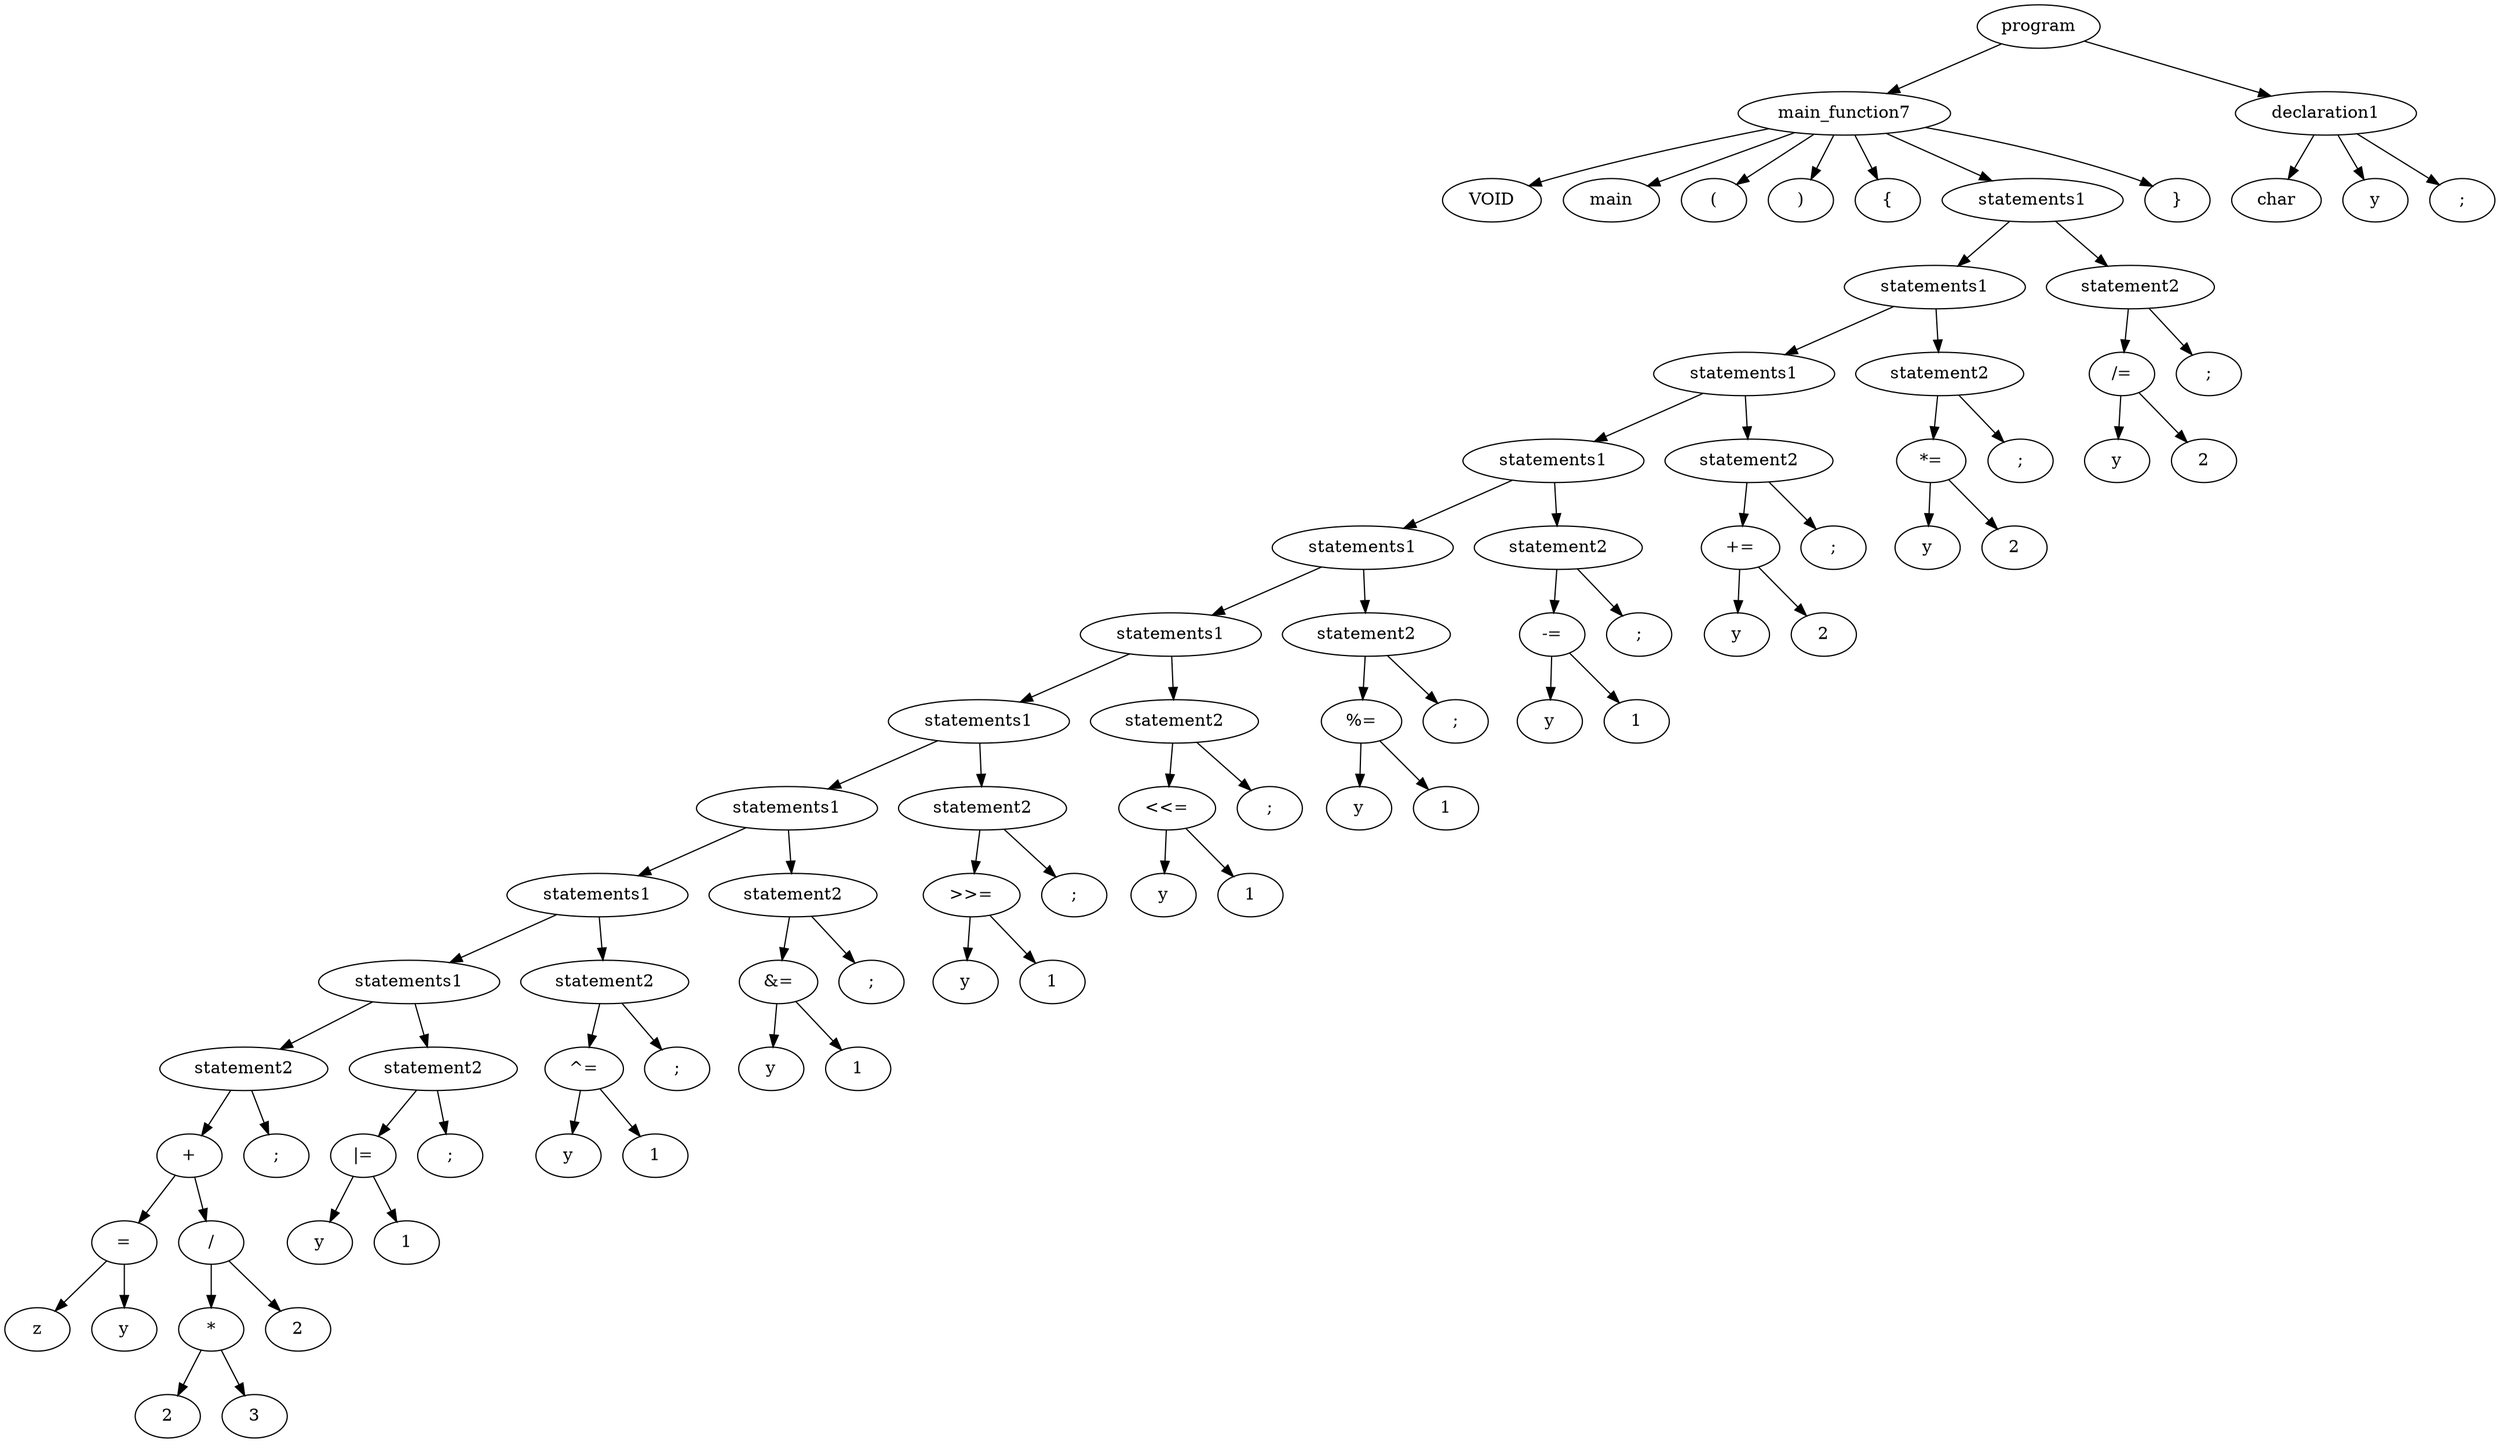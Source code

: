 strict digraph graphname {

0 [label="program"]
1 [label=" main_function7 "]; 
0 -> 1 ; 
2 [label=" VOID "]; 
1 -> 2 ; 
3 [label=" main "]; 
1 -> 3 ; 
4 [label=" ( "]; 
1 -> 4 ; 
5 [label=" ) "]; 
1 -> 5 ; 
6 [label=" { "]; 
1 -> 6 ; 
7 [label=" statements1 "]; 
1 -> 7 ; 
8 [label=" statements1 "]; 
7 -> 8 ; 
9 [label=" statements1 "]; 
8 -> 9 ; 
10 [label=" statements1 "]; 
9 -> 10 ; 
11 [label=" statements1 "]; 
10 -> 11 ; 
12 [label=" statements1 "]; 
11 -> 12 ; 
13 [label=" statements1 "]; 
12 -> 13 ; 
14 [label=" statements1 "]; 
13 -> 14 ; 
15 [label=" statements1 "]; 
14 -> 15 ; 
16 [label=" statements1 "]; 
15 -> 16 ; 
17 [label=" statement2 "]; 
16 -> 17 ; 
18 [label=" + "]; 
17 -> 18 ; 
19 [label=" = "]; 
18 -> 19 ; 
20 [label=" z "]; 
19 -> 20 ; 
21 [label=" y "]; 
19 -> 21 ; 
22 [label=" / "]; 
18 -> 22 ; 
23 [label=" * "]; 
22 -> 23 ; 
24 [label=" 2 "]; 
23 -> 24 ; 
25 [label=" 3 "]; 
23 -> 25 ; 
26 [label=" 2 "]; 
22 -> 26 ; 
27 [label=" ; "]; 
17 -> 27 ; 
28 [label=" statement2 "]; 
16 -> 28 ; 
29 [label=" |= "]; 
28 -> 29 ; 
30 [label=" y "]; 
29 -> 30 ; 
31 [label=" 1 "]; 
29 -> 31 ; 
32 [label=" ; "]; 
28 -> 32 ; 
33 [label=" statement2 "]; 
15 -> 33 ; 
34 [label=" ^= "]; 
33 -> 34 ; 
35 [label=" y "]; 
34 -> 35 ; 
36 [label=" 1 "]; 
34 -> 36 ; 
37 [label=" ; "]; 
33 -> 37 ; 
38 [label=" statement2 "]; 
14 -> 38 ; 
39 [label=" &= "]; 
38 -> 39 ; 
40 [label=" y "]; 
39 -> 40 ; 
41 [label=" 1 "]; 
39 -> 41 ; 
42 [label=" ; "]; 
38 -> 42 ; 
43 [label=" statement2 "]; 
13 -> 43 ; 
44 [label=" >>= "]; 
43 -> 44 ; 
45 [label=" y "]; 
44 -> 45 ; 
46 [label=" 1 "]; 
44 -> 46 ; 
47 [label=" ; "]; 
43 -> 47 ; 
48 [label=" statement2 "]; 
12 -> 48 ; 
49 [label=" <<= "]; 
48 -> 49 ; 
50 [label=" y "]; 
49 -> 50 ; 
51 [label=" 1 "]; 
49 -> 51 ; 
52 [label=" ; "]; 
48 -> 52 ; 
53 [label=" statement2 "]; 
11 -> 53 ; 
54 [label=" %= "]; 
53 -> 54 ; 
55 [label=" y "]; 
54 -> 55 ; 
56 [label=" 1 "]; 
54 -> 56 ; 
57 [label=" ; "]; 
53 -> 57 ; 
58 [label=" statement2 "]; 
10 -> 58 ; 
59 [label=" -= "]; 
58 -> 59 ; 
60 [label=" y "]; 
59 -> 60 ; 
61 [label=" 1 "]; 
59 -> 61 ; 
62 [label=" ; "]; 
58 -> 62 ; 
63 [label=" statement2 "]; 
9 -> 63 ; 
64 [label=" += "]; 
63 -> 64 ; 
65 [label=" y "]; 
64 -> 65 ; 
66 [label=" 2 "]; 
64 -> 66 ; 
67 [label=" ; "]; 
63 -> 67 ; 
68 [label=" statement2 "]; 
8 -> 68 ; 
69 [label=" *= "]; 
68 -> 69 ; 
70 [label=" y "]; 
69 -> 70 ; 
71 [label=" 2 "]; 
69 -> 71 ; 
72 [label=" ; "]; 
68 -> 72 ; 
73 [label=" statement2 "]; 
7 -> 73 ; 
74 [label=" /= "]; 
73 -> 74 ; 
75 [label=" y "]; 
74 -> 75 ; 
76 [label=" 2 "]; 
74 -> 76 ; 
77 [label=" ; "]; 
73 -> 77 ; 
78 [label=" } "]; 
1 -> 78 ; 
79 [label=" declaration1 "]; 
0 -> 79 ; 
80 [label=" char "]; 
79 -> 80 ; 
81 [label=" y "]; 
79 -> 81 ; 
82 [label=" ; "]; 
79 -> 82 ; 


}